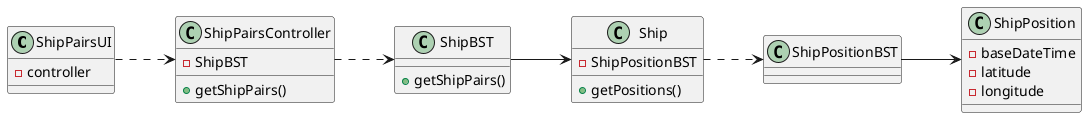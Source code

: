 @startuml
'https://plantuml.com/class-diagram

left to right direction

class ShipPairsUI {
- controller
}

class ShipPairsController {
- ShipBST
+ getShipPairs()
}

class ShipBST {
+ getShipPairs()
}

class Ship {
- ShipPositionBST
+ getPositions()
}

class ShipPositionBST {
}

class ShipPosition {
-baseDateTime
-latitude
-longitude
}

ShipPairsUI ..> ShipPairsController
ShipPairsController ..> ShipBST
ShipBST --> Ship
Ship ..> ShipPositionBST
ShipPositionBST --> ShipPosition

@enduml